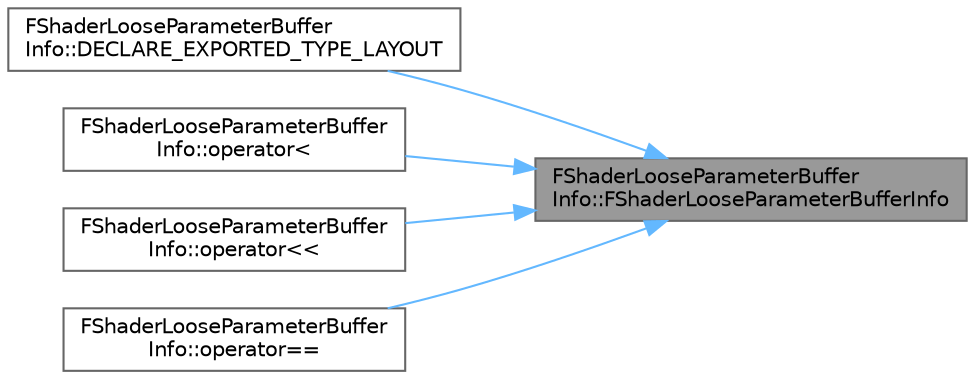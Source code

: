 digraph "FShaderLooseParameterBufferInfo::FShaderLooseParameterBufferInfo"
{
 // INTERACTIVE_SVG=YES
 // LATEX_PDF_SIZE
  bgcolor="transparent";
  edge [fontname=Helvetica,fontsize=10,labelfontname=Helvetica,labelfontsize=10];
  node [fontname=Helvetica,fontsize=10,shape=box,height=0.2,width=0.4];
  rankdir="RL";
  Node1 [id="Node000001",label="FShaderLooseParameterBuffer\lInfo::FShaderLooseParameterBufferInfo",height=0.2,width=0.4,color="gray40", fillcolor="grey60", style="filled", fontcolor="black",tooltip=" "];
  Node1 -> Node2 [id="edge1_Node000001_Node000002",dir="back",color="steelblue1",style="solid",tooltip=" "];
  Node2 [id="Node000002",label="FShaderLooseParameterBuffer\lInfo::DECLARE_EXPORTED_TYPE_LAYOUT",height=0.2,width=0.4,color="grey40", fillcolor="white", style="filled",URL="$dd/dab/classFShaderLooseParameterBufferInfo.html#aa3e952c90c8f13c0e53f081fb079adbc",tooltip=" "];
  Node1 -> Node3 [id="edge2_Node000001_Node000003",dir="back",color="steelblue1",style="solid",tooltip=" "];
  Node3 [id="Node000003",label="FShaderLooseParameterBuffer\lInfo::operator\<",height=0.2,width=0.4,color="grey40", fillcolor="white", style="filled",URL="$dd/dab/classFShaderLooseParameterBufferInfo.html#a267af36c8ec6c3daee8ea5e97f6bfa83",tooltip=" "];
  Node1 -> Node4 [id="edge3_Node000001_Node000004",dir="back",color="steelblue1",style="solid",tooltip=" "];
  Node4 [id="Node000004",label="FShaderLooseParameterBuffer\lInfo::operator\<\<",height=0.2,width=0.4,color="grey40", fillcolor="white", style="filled",URL="$dd/dab/classFShaderLooseParameterBufferInfo.html#a2586775642112e4082cf05baee6a788c",tooltip=" "];
  Node1 -> Node5 [id="edge4_Node000001_Node000005",dir="back",color="steelblue1",style="solid",tooltip=" "];
  Node5 [id="Node000005",label="FShaderLooseParameterBuffer\lInfo::operator==",height=0.2,width=0.4,color="grey40", fillcolor="white", style="filled",URL="$dd/dab/classFShaderLooseParameterBufferInfo.html#a6163c79794a378752b7b35acecd8ba16",tooltip=" "];
}
